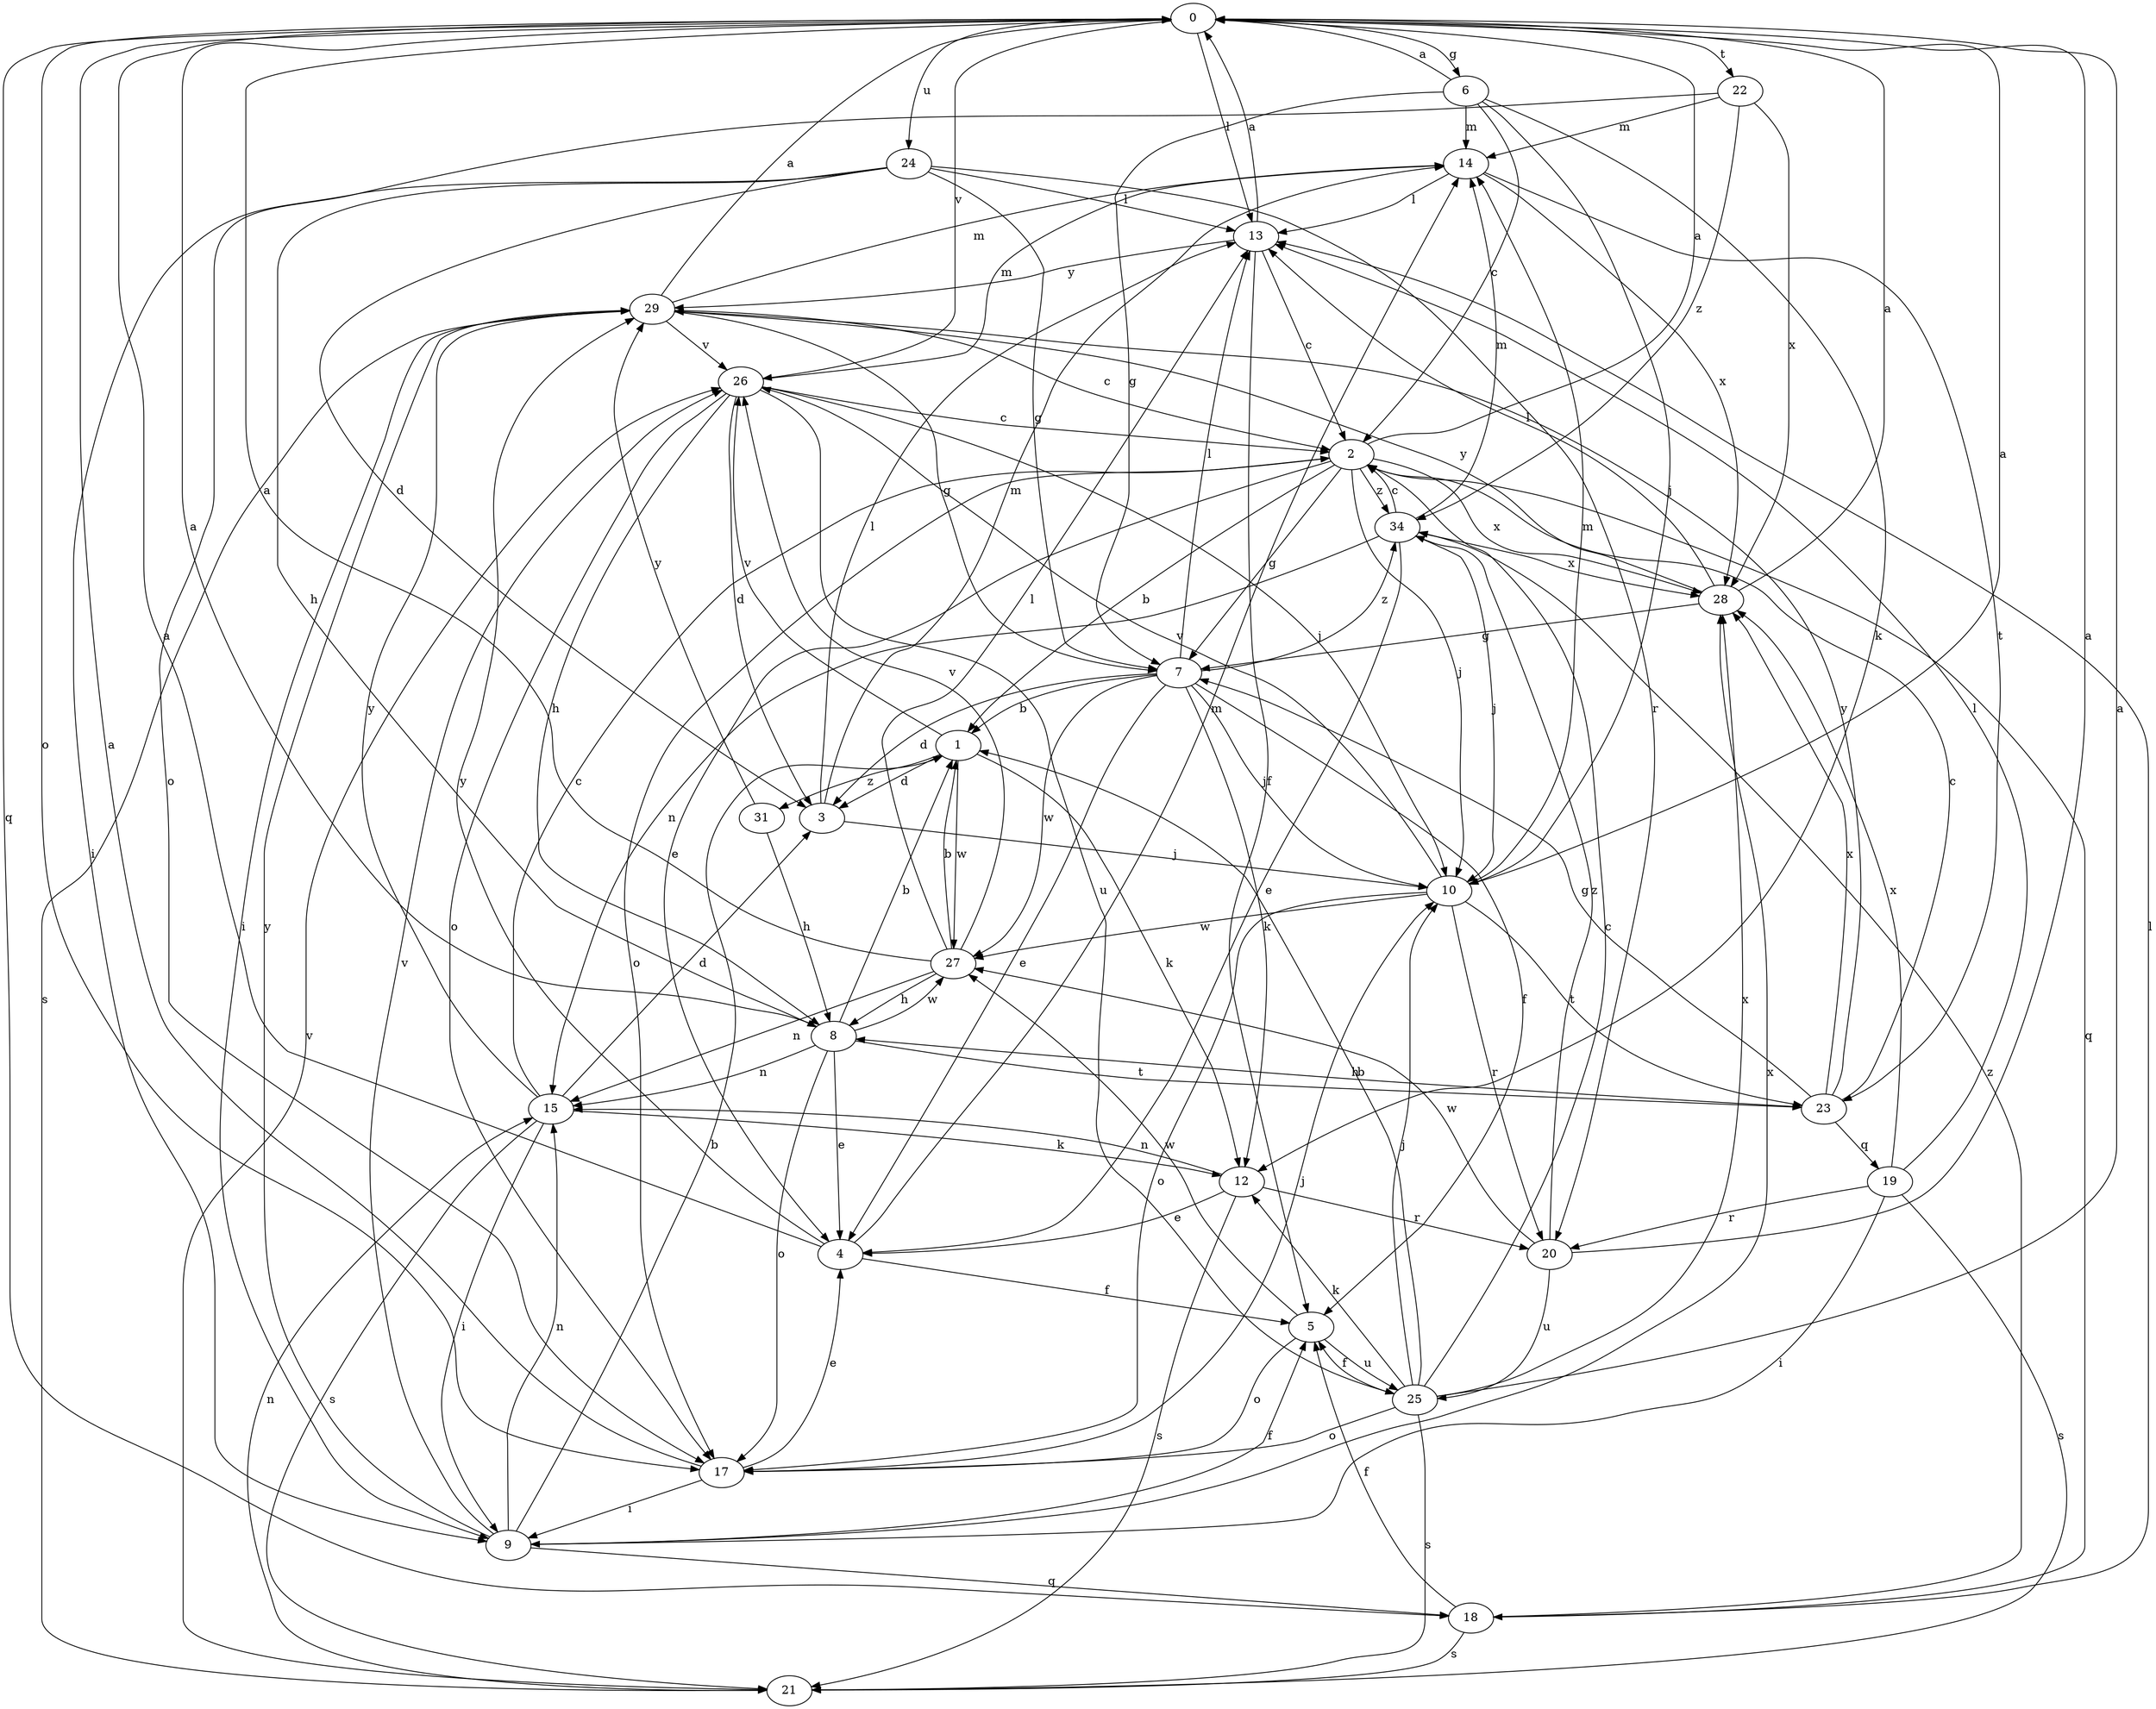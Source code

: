 strict digraph  {
0;
1;
2;
3;
4;
5;
6;
7;
8;
9;
10;
12;
13;
14;
15;
17;
18;
19;
20;
21;
22;
23;
24;
25;
26;
27;
28;
29;
31;
34;
0 -> 6  [label=g];
0 -> 13  [label=l];
0 -> 17  [label=o];
0 -> 18  [label=q];
0 -> 22  [label=t];
0 -> 24  [label=u];
0 -> 26  [label=v];
1 -> 3  [label=d];
1 -> 12  [label=k];
1 -> 26  [label=v];
1 -> 27  [label=w];
1 -> 31  [label=z];
2 -> 0  [label=a];
2 -> 1  [label=b];
2 -> 4  [label=e];
2 -> 7  [label=g];
2 -> 10  [label=j];
2 -> 17  [label=o];
2 -> 18  [label=q];
2 -> 28  [label=x];
2 -> 34  [label=z];
3 -> 10  [label=j];
3 -> 13  [label=l];
3 -> 14  [label=m];
4 -> 0  [label=a];
4 -> 5  [label=f];
4 -> 14  [label=m];
4 -> 29  [label=y];
5 -> 17  [label=o];
5 -> 25  [label=u];
5 -> 27  [label=w];
6 -> 0  [label=a];
6 -> 2  [label=c];
6 -> 7  [label=g];
6 -> 10  [label=j];
6 -> 12  [label=k];
6 -> 14  [label=m];
7 -> 1  [label=b];
7 -> 3  [label=d];
7 -> 4  [label=e];
7 -> 5  [label=f];
7 -> 10  [label=j];
7 -> 12  [label=k];
7 -> 13  [label=l];
7 -> 27  [label=w];
7 -> 34  [label=z];
8 -> 0  [label=a];
8 -> 1  [label=b];
8 -> 4  [label=e];
8 -> 15  [label=n];
8 -> 17  [label=o];
8 -> 23  [label=t];
8 -> 27  [label=w];
9 -> 1  [label=b];
9 -> 5  [label=f];
9 -> 15  [label=n];
9 -> 18  [label=q];
9 -> 26  [label=v];
9 -> 28  [label=x];
9 -> 29  [label=y];
10 -> 0  [label=a];
10 -> 14  [label=m];
10 -> 17  [label=o];
10 -> 20  [label=r];
10 -> 23  [label=t];
10 -> 26  [label=v];
10 -> 27  [label=w];
12 -> 4  [label=e];
12 -> 15  [label=n];
12 -> 20  [label=r];
12 -> 21  [label=s];
13 -> 0  [label=a];
13 -> 2  [label=c];
13 -> 5  [label=f];
13 -> 29  [label=y];
14 -> 13  [label=l];
14 -> 23  [label=t];
14 -> 28  [label=x];
15 -> 2  [label=c];
15 -> 3  [label=d];
15 -> 9  [label=i];
15 -> 12  [label=k];
15 -> 21  [label=s];
15 -> 29  [label=y];
17 -> 0  [label=a];
17 -> 4  [label=e];
17 -> 9  [label=i];
17 -> 10  [label=j];
18 -> 5  [label=f];
18 -> 13  [label=l];
18 -> 21  [label=s];
18 -> 34  [label=z];
19 -> 9  [label=i];
19 -> 13  [label=l];
19 -> 20  [label=r];
19 -> 21  [label=s];
19 -> 28  [label=x];
20 -> 0  [label=a];
20 -> 25  [label=u];
20 -> 27  [label=w];
20 -> 34  [label=z];
21 -> 15  [label=n];
21 -> 26  [label=v];
22 -> 14  [label=m];
22 -> 17  [label=o];
22 -> 28  [label=x];
22 -> 34  [label=z];
23 -> 2  [label=c];
23 -> 7  [label=g];
23 -> 8  [label=h];
23 -> 19  [label=q];
23 -> 28  [label=x];
23 -> 29  [label=y];
24 -> 3  [label=d];
24 -> 7  [label=g];
24 -> 8  [label=h];
24 -> 9  [label=i];
24 -> 13  [label=l];
24 -> 20  [label=r];
25 -> 0  [label=a];
25 -> 1  [label=b];
25 -> 2  [label=c];
25 -> 5  [label=f];
25 -> 10  [label=j];
25 -> 12  [label=k];
25 -> 17  [label=o];
25 -> 21  [label=s];
25 -> 28  [label=x];
26 -> 2  [label=c];
26 -> 3  [label=d];
26 -> 8  [label=h];
26 -> 10  [label=j];
26 -> 14  [label=m];
26 -> 17  [label=o];
26 -> 25  [label=u];
27 -> 0  [label=a];
27 -> 1  [label=b];
27 -> 8  [label=h];
27 -> 13  [label=l];
27 -> 15  [label=n];
27 -> 26  [label=v];
28 -> 0  [label=a];
28 -> 7  [label=g];
28 -> 13  [label=l];
28 -> 29  [label=y];
29 -> 0  [label=a];
29 -> 2  [label=c];
29 -> 7  [label=g];
29 -> 9  [label=i];
29 -> 14  [label=m];
29 -> 21  [label=s];
29 -> 26  [label=v];
31 -> 8  [label=h];
31 -> 29  [label=y];
34 -> 2  [label=c];
34 -> 4  [label=e];
34 -> 10  [label=j];
34 -> 14  [label=m];
34 -> 15  [label=n];
34 -> 28  [label=x];
}
